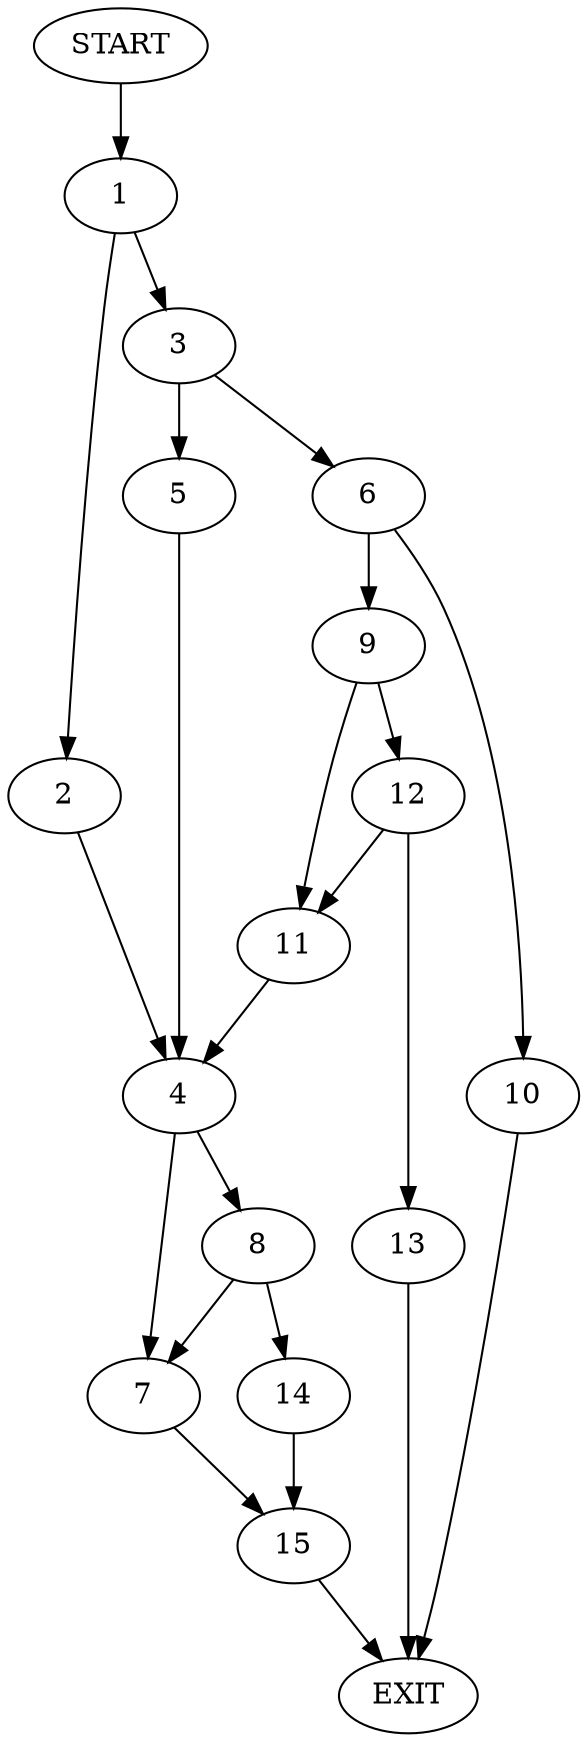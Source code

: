 digraph {
0 [label="START"]
16 [label="EXIT"]
0 -> 1
1 -> 2
1 -> 3
2 -> 4
3 -> 5
3 -> 6
4 -> 7
4 -> 8
6 -> 9
6 -> 10
5 -> 4
10 -> 16
9 -> 11
9 -> 12
12 -> 11
12 -> 13
11 -> 4
13 -> 16
8 -> 14
8 -> 7
7 -> 15
14 -> 15
15 -> 16
}
